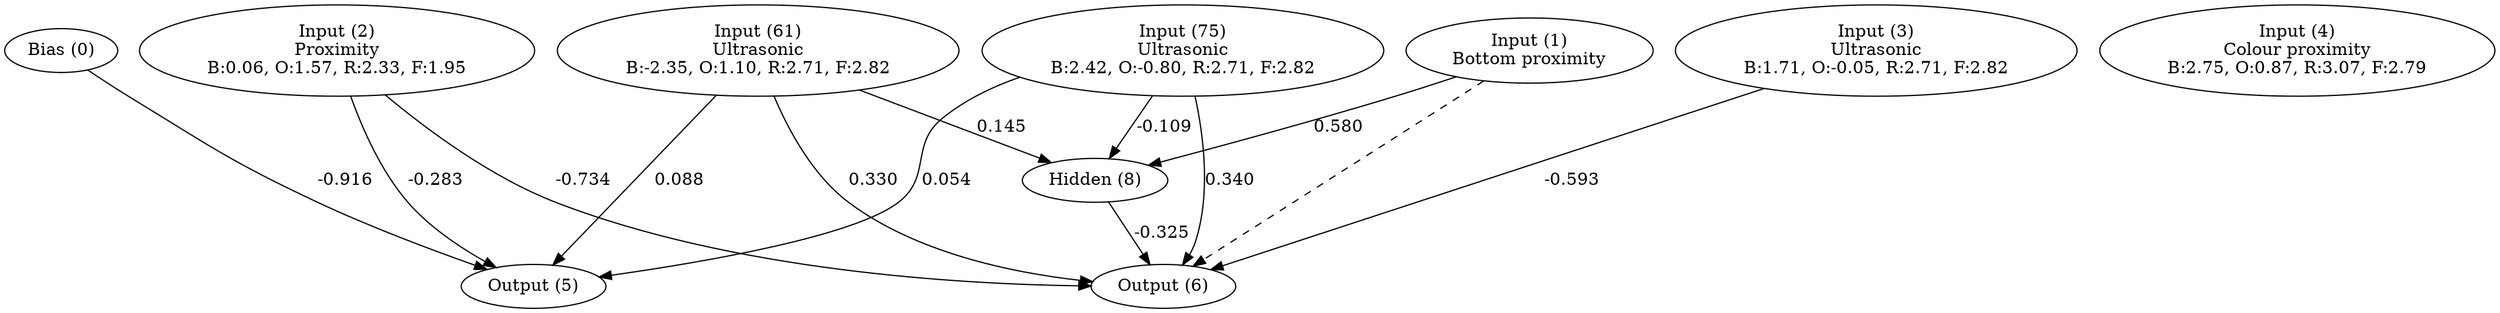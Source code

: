 digraph G {
  0 [ label="Bias (0)" ];
  1 [ label="Input (1)\nBottom proximity" ];
  2 [ label="Input (2)\nProximity\nB:0.06, O:1.57, R:2.33, F:1.95" ];
  3 [ label="Input (3)\nUltrasonic\nB:1.71, O:-0.05, R:2.71, F:2.82" ];
  4 [ label="Input (4)\nColour proximity\nB:2.75, O:0.87, R:3.07, F:2.79" ];
  61 [ label="Input (61)\nUltrasonic\nB:-2.35, O:1.10, R:2.71, F:2.82" ];
  75 [ label="Input (75)\nUltrasonic\nB:2.42, O:-0.80, R:2.71, F:2.82" ];
  5 [ label="Output (5)" ];
  6 [ label="Output (6)" ];
  8 [ label="Hidden (8)" ];
  { rank=same 0 1 2 3 4 61 75 }
  { rank=same 5 6 }
  0 -> 5 [ label="-0.916" ];
  1 -> 6 [ style="dashed" ];
  2 -> 5 [ label="-0.283" ];
  2 -> 6 [ label="-0.734" ];
  3 -> 6 [ label="-0.593" ];
  1 -> 8 [ label="0.580" ];
  8 -> 6 [ label="-0.325" ];
  61 -> 5 [ label="0.088" ];
  61 -> 6 [ label="0.330" ];
  61 -> 8 [ label="0.145" ];
  75 -> 5 [ label="0.054" ];
  75 -> 6 [ label="0.340" ];
  75 -> 8 [ label="-0.109" ];
}

